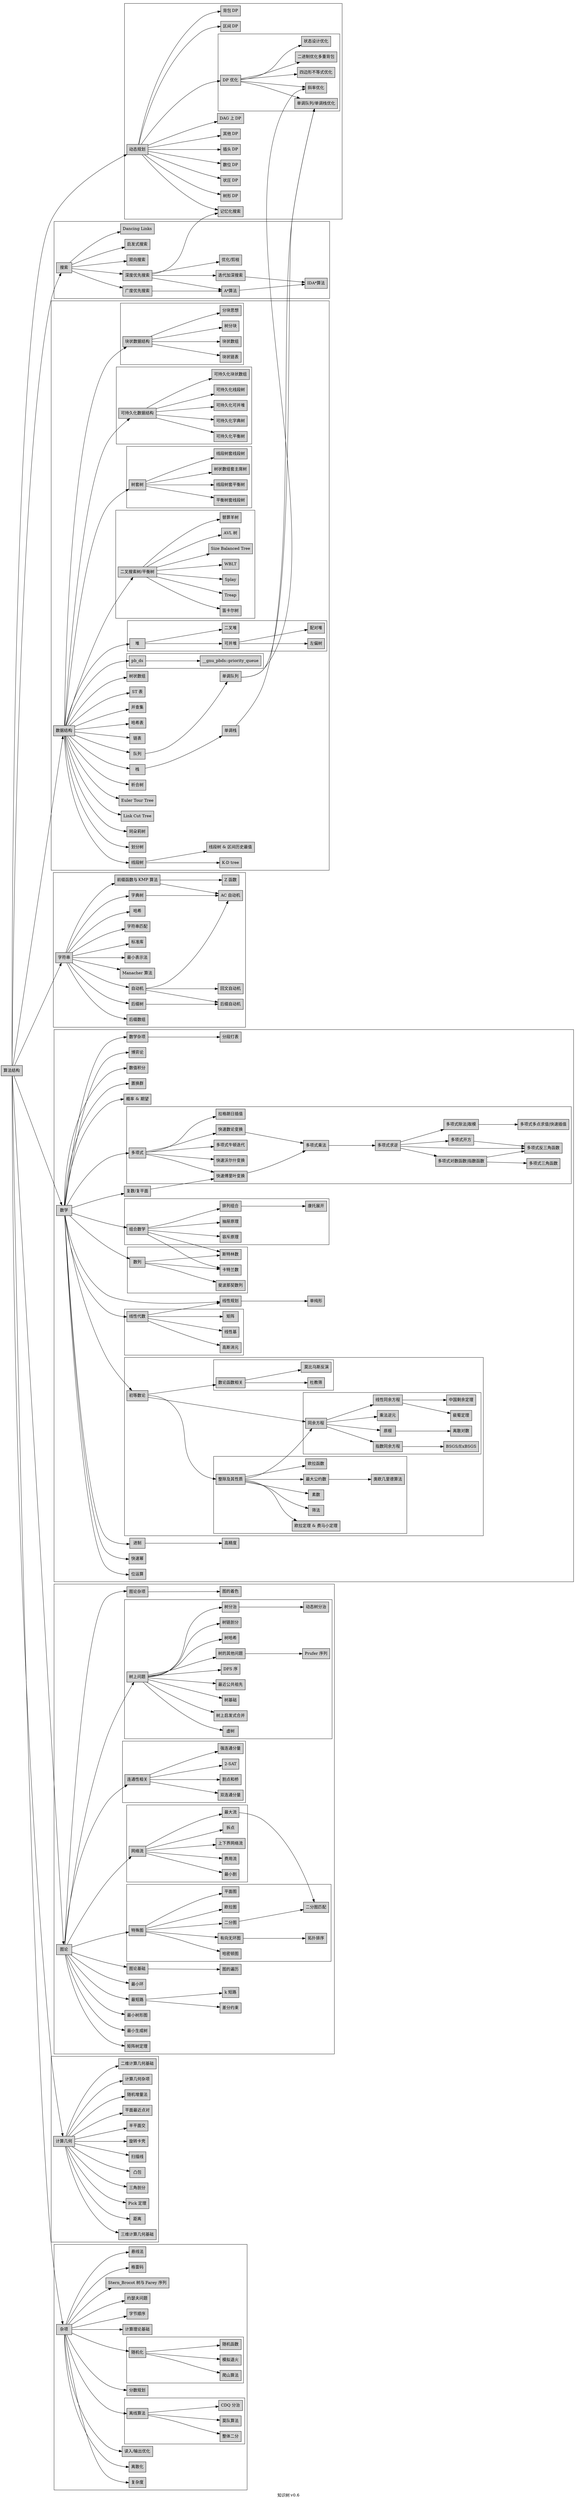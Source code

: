 digraph{
    graph[rankdir=LR,ranksep=1.5];
    node[shape=box,style=filled];

    root[label="算法结构"];
    root -> { dp, search, string, math, ds, gra, geometry, misc }

    subgraph cluster_search{/*{{{*/
        search[label="搜索"];
        search_opt[label="优化/剪枝"];
        search_dfs[label="深度优先搜索"];
        search_bfs[label="广度优先搜索"];
        search_bidir[label="双向搜索"];
        search_heuristic[label="启发式搜索"];
        search_astar[label="A*算法"];
        search_iter[label="迭代加深搜索"];
        search_ida[label="IDA*算法"];
        //search_back[label="回溯法"];
        search_dlx[label="Dancing Links"];

        search -> {
            search_dfs,
                search_bfs,
                search_bidir,
                search_heuristic,
                //search_back,
                search_dlx
        }
        search_dfs -> search_opt ;
        search_dfs -> search_astar;
        search_bfs -> search_astar -> search_ida ;
        search_dfs -> search_iter -> search_ida ;
    }/*}}}*/

    subgraph cluster_dp{/*{{{*/
        //bgcolor="green";

        dp[label="动态规划"];
        dp_memo[label="记忆化搜索"];
        dp_knapsack[label="背包 DP"];
        dp_interval[label="区间 DP"];
        dp_dag[label="DAG 上 DP"];
        dp_tree[label="树形 DP"];
        dp_state[label="状圧 DP"];
        dp_number[label="数位 DP"];
        dp_plug[label="插头 DP"];
        dp_misc[label="其他 DP"];

        subgraph cluster_dp_opt{
            dp_opt[label="DP 优化"];
            dp_opt_bin_mon_que_stack[label="单调队列/单调栈优化"];
            dp_opt_con_hull_opt[label="斜率优化"];
            dp_opt_knu_yao_qua_ine[label="四边形不等式优化"];
            dp_opt_bin_knapsack[label="二进制优化多重背包"];
            dp_opt_sta_opt[label="状态设计优化"];

            dp_opt ->{
                dp_opt_bin_knapsack,
                    dp_opt_bin_mon_que_stack,
                    dp_opt_con_hull_opt,
                    dp_opt_knu_yao_qua_ine,
                    dp_opt_sta_opt
            }
        }

        dp -> { 
            dp_memo,
                dp_knapsack,
                dp_interval,
                dp_dag,
                dp_tree,
                dp_state,
                dp_number,
                dp_plug,
                dp_opt,
                dp_misc
        }
    }/*}}}*/

    subgraph cluster_string{/*{{{*/
        string[label="字符串"];
        string_stl[label="标准库"];
        string_match[label="字符串匹配"];
        string_hash[label="哈希"];
        string_pre[label="前缀函数与 KMP 算法"];
        string_z[label="Z 函数"];
        string_trie[label="字典树"];
        string_sa[label="后缀数组"];
        string_auto[label="自动机"];
        string_ac[label="AC 自动机"];
        string_sam[label="后缀自动机"];
        string_pam[label="回文自动机"];
        string_suf_tree[label="后缀树"];
        string_manacher[label="Manacher 算法"];
        string_min[label="最小表示法"];

        string -> {
            string_stl,
                string_match,
                string_hash,
                string_pre,
                string_trie,
                string_auto,
                string_sa, string_suf_tree,
                string_manacher,
                string_min
        }
        string_auto -> { string_ac,string_sam,string_pam}
        string_pre -> {string_ac,string_z};
        string_suf_tree -> string_sam;
        string_trie -> string_ac;

    }/*}}}*/

    subgraph cluster_math { /*{{{*/
        math[label="数学"];
        math_base[label="进制"];
        math_bit[label="位运算"];
        math_bignum[label="高精度"];
        math_quick_pow[label="快速幂"];

        subgraph cluster_num_theorem{/*{{{*/
            math_num_theorem[label="初等数论"];
            subgraph cluster_math_div{/*{{{*/
                math_div[label="整除及其性质"];
                math_prime[label="素数"];
                math_gcd[label="最大公约数"];
                math_euler[label="欧拉函数"];
                math_fermat[label="欧拉定理 & 费马小定理"];
                math_sieve[label="筛法"];
                math_euclidean_like[label="类欧几里德算法"];

                math_div -> {
                    math_prime,
                        math_gcd,
                        math_euler,
                        math_fermat,
                        math_sieve
                }
                math_gcd -> math_euclidean_like;
            }/*}}}*/
            subgraph cluster_math_modular{/*{{{*/
                math_modular[label="同余方程"];
                math_bezouts[label="裴蜀定理"];
                math_inverse[label="乘法逆元"];
                math_linear_equation[label="线性同余方程"];
                math_exp_equation[label="指数同余方程"];
                math_crt[label="中国剩余定理"];
                math_bsgs[label="BSGS/ExBSGS"];
                math_primitive_root[label="原根"];
                math_discrete_log[label="离散对数"];

                math_modular -> {
                    math_inverse,
                        math_primitive_root,
                        math_linear_equation,
                        math_exp_equation
                }
                math_linear_equation -> math_crt;
                //math_inverse -> math_crt;
                math_primitive_root -> math_discrete_log;
                math_linear_equation -> math_bezouts ;
                math_exp_equation -> math_bsgs;
            }/*}}}*/
            subgraph cluster_math_num_the_func{/*{{{*/
                math_num_the_func[label="数论函数相关"];
                math_mobius[label=" 莫比乌斯反演"];
                math_du_sieves[label="杜教筛"];

                math_num_the_func -> {
                    math_mobius,
                        math_du_sieves
                }
            }/*}}}*/

            math_div -> math_modular;
            math_num_theorem -> {
                math_div,
                    math_modular,
                    math_num_the_func
            }
        }/*}}}*/
        subgraph cluster_math_linear_algebra{/*{{{*/
            math_linear_algebra[label="线性代数"];
            math_matrix[label="矩阵"];
            math_gauss[label="高斯消元"];
            math_basis[label="线性基"];

            math_linear_algebra -> {
                math_matrix,
                    math_gauss,
                    math_basis
            }
        }/*}}}*/
        math_linear_programming[label="线性规划"];
        math_simplex[label="单纯形"];
        subgraph cluster_math_array{/*{{{*/
            math_array[label="数列"];
            math_stirling[label="斯特林数"];
            math_catalan[label="卡特兰数"];
            math_fibonacci[label="斐波那契数列"];

            math_array -> {
                math_stirling,
                    math_catalan,
                    math_fibonacci
            }
        }/*}}}*/
        subgraph cluster_math_comb{/*{{{*/
            math_comb[label="组合数学"];
            math_combination[label="排列组合"];
            math_cantor[label="康托展开"];
            math_inc_exc_pri[label="容斥原理"];
            math_dra_pri[label="抽屉原理"];

            math_comb -> {
                math_combination,
                    math_catalan,
                    math_stirling,
                    math_inc_exc_pri,
                    math_dra_pri
            }
            math_combination -> math_cantor;
        }/*}}}*/
        math_complex[label="复数/复平面"];
        subgraph cluster_math_poly{/*{{{*/
            math_poly[label="多项式"];//1
            math_poly_inv_tri_func[label="多项式反三角函数"];//3
            math_poly_tri_func[label="多项式三角函数"];//4
            math_poly_mul_eval_inter[label="多项式多点求值|快速插值"];//5
            math_poly_newton[label="多项式牛顿迭代"];//6
            math_poly_ln_exp[label="多项式对数函数|指数函数"];//7
            math_poly_div_mod[label="多项式除法|取模"];//8
            math_poly_sqrt[label="多项式开方"];//9
            math_poly_inv[label="多项式求逆"];//10
            math_poly_lagrange_poly[label="拉格朗日插值"];//2
            math_poly_fwt[label="快速沃尔什变换"];//11
            math_poly_ntt[label="快速数论变换"];//12
            math_poly_fft[label="快速傅里叶变换"];//13
            math_poly_mul[label="多项式乘法"];//14

            math_poly -> {
                math_poly_newton,
                    math_poly_lagrange_poly,
                    math_poly_fwt,
                    math_poly_ntt,
                    math_poly_fft

                        /*math_poly_lagrange_poly,
                          math_poly_fft,
                          math_poly_ntt,
                          math_poly_fwt,
                          math_poly_inv,
                          math_poly_sqrt,
                          math_poly_div_mod,
                          math_poly_ln_exp,
                          math_poly_newton,
                          math_poly_mul_eval_inter,
                          math_poly_tri_func,
                          math_poly_inv_tri_func*/
            }
            {math_poly_ntt,math_poly_fft} -> math_poly_mul;
            math_poly_mul -> math_poly_inv;
            math_poly_inv -> {
                math_poly_ln_exp,
                    math_poly_div_mod,
                    math_poly_sqrt
            }
            math_poly_ln_exp -> math_poly_tri_func;
            { math_poly_ln_exp,
                math_poly_sqrt,
                math_poly_inv} -> math_poly_inv_tri_func;
            math_poly_div_mod -> math_poly_mul_eval_inter;
        }/*}}}*/
        math_dictionary[label="分段打表"];
        math_expectation[label="概率 & 期望"];
        math_permutation_group[label="置换群"];
        math_integral[label="数值积分"];
        math_game_theory[label="博弈论"];
        math_misc[label="数学杂项"];

        math -> {
            math_base,
                math_bit,
                math_quick_pow,
                math_linear_algebra,
                math_complex,
                math_num_theorem,
                math_array,
                math_poly,
                math_comb,
                math_expectation,
                math_permutation_group,
                math_integral,
                math_linear_programming,
                math_game_theory,
                math_misc
        }
        math_complex -> math_poly_fft;
        math_linear_programming -> math_simplex;
        math_base -> math_bignum;
        math_linear_algebra -> math_linear_programming;
        math_misc -> math_dictionary;
    }/*}}}*/

    subgraph cluster_ds{/*{{{*/
        ds[label="数据结构"];
        ds_stack[label="栈"];
        ds_queue[label="队列"];
        ds_linked_list[label="链表"];
        ds_hash[label="哈希表"];
        ds_dsu[label="并查集"];
        ds_monotonous_stack[label="单调栈"];
        ds_monotonous_queue[label="单调队列"];
        ds_sparse_table[label="ST 表"];
        ds_bit[label="树状数组"];
        ds_segment[label="线段树"];
        ds_segment_tree_beats[label="线段树 & 区间历史最值"];
        ds_dividing[label="划分树"];
        ds_odt[label="珂朵莉树"];
        ds_lct[label="Link Cut Tree"];
        ds_ett[label="Euler Tour Tree"];
        ds_divide_combine[label="析合树"];

        subgraph cluster_ds_pbds{
            ds_pbds[label="pb_ds"];
            ds_pb_ds_priority_queue[label="__gnu_pbds::priority_queue"];

            ds_pbds -> ds_pb_ds_priority_queue;
        }

        subgraph cluster_ds_heap{
            ds_heap[label="堆"];
            ds_binary_heap[label="二叉堆"];
            ds_merge_heap[label="可并堆"];
            ds_pairing_heap[label="配对堆"];
            ds_leftist_tree[label="左偏树"];

            ds_heap -> {
                ds_binary_heap,
                    ds_merge_heap
            }
            ds_merge_heap -> ds_pairing_heap;
            ds_merge_heap -> ds_leftist_tree;
        }
        subgraph cluster_ds_bst{
            ds_bst[label="二叉搜索树/平衡树"];
            ds_treap[label="Treap"];
            ds_splay[label="Splay"];
            ds_wblt[label="WBLT"];
            ds_sbt[label="Size Balanced Tree"];
            ds_avl[label="AVL 树"];
            ds_scapegoat[label="替罪羊树"];
            ds_cartesian_tree[label="笛卡尔树"];

            ds_bst -> {
                ds_treap,
                    ds_splay,
                    ds_wblt,
                    ds_sbt,
                    ds_avl,
                    ds_scapegoat,
                    ds_cartesian_tree
            }
        }
        subgraph cluster_ds_dsids{
            ds_dsids[label="树套树"];
            ds_seg_in_seg[label="线段树套线段树"];
            ds_seg_in_balanced[label="平衡树套线段树"];
            ds_balanced_in_seg[label="线段树套平衡树"];
            ds_persistent_in_bit[label="树状数组套主席树"];

            ds_dsids -> {
                ds_seg_in_seg,
                    ds_seg_in_balanced,
                    ds_balanced_in_seg,
                    ds_persistent_in_bit
            }
        }
        ds_k_dtree[label="K-D tree"];

        subgraph cluster_ds_persis{
            ds_persis[label="可持久化数据结构"];
            ds_persistent_seg[label="可持久化线段树"];
            ds_persistent_block_array[label="可持久化块状数组"];
            ds_persistent_balanced[label="可持久化平衡树"];
            ds_persistent_trie[label="可持久化字典树"];
            ds_persistent_heap[label="可持久化可并堆"];

            ds_persis -> {
                ds_persistent_seg,
                    ds_persistent_block_array,
                    ds_persistent_balanced,
                    ds_persistent_trie,
                    ds_persistent_heap
            }
        }
        subgraph cluster_ds_block{
            ds_block[label="块状数据结构"];
            ds_square_root_decomposition[label="分块思想"];
            ds_block_list[label="块状链表"];
            ds_block_array[label="块状数组"];
            ds_tree_decompose[label="树分块"];

            ds_block -> {
                ds_square_root_decomposition,
                    ds_block_list,
                    ds_block_array,
                    ds_tree_decompose
            }
        }

        ds -> {
            ds_pbds,
                ds_stack,
                ds_queue,
                ds_linked_list,
                ds_hash,
                ds_dsu,
                ds_heap,
                ds_block,
                ds_sparse_table,
                ds_bit,
                ds_segment,
                ds_dividing,
                ds_bst,
                ds_dsids,
                ds_persis,
                ds_odt,
                ds_lct,
                ds_ett,
                ds_divide_combine
        }
        ds_segment -> ds_segment_tree_beats;
        ds_segment -> ds_k_dtree;
        //ds_segment -> ds_persistent_seg;

        ds_stack -> ds_monotonous_stack;
        ds_queue -> ds_monotonous_queue;
        ds_monotonous_stack -> dp_opt_bin_mon_que_stack;
        ds_monotonous_queue -> dp_opt_bin_mon_que_stack;
        ds_monotonous_queue -> dp_opt_con_hull_opt;
        //ds_bst -> ds_persistent_balanced;
        //ds_merge_heap -> ds_persistent_heap;
    }/*}}}*/

    subgraph cluster_gra{/*{{{*/
        gra[label="图论"];
        graph_basic[label="图论基础"];
        graph_traverse[label="图的遍历"];
        graph_matrix_tree[label="矩阵树定理"];
        graph_mst[label="最小生成树"];
        graphst[label="最小树形图"];
        graph_shortest_path[label="最短路"];
        graph_differential_constraints[label="差分约束"];
        graph_kth_path[label="k 短路"];
        graph_min_circle[label="最小环"];
        graph_color[label="图的着色"];

        subgraph cluster_gra_spe_gra{
            gra_spe_gra[label="特殊图"];
            graph_euler[label="欧拉图"];
            graph_planar[label="平面图"];
            graph_hamilton[label="哈密顿图"];
            graph_bi_graph[label="二分图"];
            graph_dag[label="有向无环图"];
            graph_topo[label="拓扑排序"];
            graph_bi_gra_match[label="二分图匹配"];

            gra_spe_gra -> {
                graph_euler,
                    graph_planar,
                    graph_hamilton,
                    graph_bi_graph,
                    graph_dag
            }

        }
        subgraph cluster_gra_flow{
            gra_flow[label="网络流"];
            graph_flow_node[label="拆点"];
            graph_flow_max_flow[label="最大流"];
            graph_flow_min_cut[label="最小割"];
            graph_flow_min_cost[label="费用流"];
            graph_flow_bound[label="上下界网络流"];

            gra_flow -> {
                graph_flow_node,
                    graph_flow_max_flow,
                    graph_flow_min_cut,
                    graph_flow_min_cost,
                    graph_flow_bound
            }
        }
        subgraph cluster_gra_com{
            gra_com[label="连通性相关"];
            graph_scc[label="强连通分量"];
            graph_bcc[label="双连通分量"];
            graph_bridge[label="割点和桥"];
            graph_2_sat[label="2-SAT"];

            gra_com -> {
                graph_scc,
                    graph_bcc,
                    graph_bridge,
                    graph_2_sat
            }
        }
        subgraph cluster_gra_tree{
            gra_tree[label="树上问题"];
            graph_tree_basic[label="树基础"];
            graph_lca[label="最近公共祖先"];
            graph_dfs_order[label="DFS 序"];
            graph_tree_misc[label="树的其他问题"];
            graph_tree_hash[label="树哈希"];
            graph_heavy_light_decomposition[label="树链剖分"];
            graph_tree_divide[label="树分治"];
            graph_dynamic_tree_divide[label="动态树分治"];
            graph_virtual_tree[label="虚树"];
            graph_dsu_on_tree[label="树上启发式合并"];
            graph_prufer[label="Prufer 序列"];

            gra_tree -> {
                graph_tree_basic,
                    graph_lca,
                    graph_dfs_order,
                    graph_tree_misc,
                    graph_tree_hash,
                    graph_heavy_light_decomposition,
                    graph_tree_divide,
                    graph_virtual_tree,
                    graph_dsu_on_tree
            }
            graph_tree_divide -> graph_dynamic_tree_divide;
            graph_tree_misc -> graph_prufer;
        }
        graph_misc[label="图论杂项"];

        gra -> {
            graph_basic,
                gra_tree,
                graph_matrix_tree,
                graph_mst,
                graphst,
                graph_shortest_path,
                gra_com,
                graph_min_circle,
                gra_flow,
                gra_spe_gra,
                graph_misc
        }
        graph_basic -> graph_traverse;
        graph_shortest_path -> graph_differential_constraints;
        graph_misc -> graph_color;
        graph_shortest_path -> graph_kth_path;
        graph_dag -> graph_topo;
        graph_bi_graph -> graph_bi_gra_match;
        graph_flow_max_flow -> graph_bi_gra_match;
    }/*}}}*/


    subgraph cluster_geometry{/*{{{*/
        geometry[label="计算几何"];
        geometry_2d[label="二维计算几何基础"];
        geometry_3d[label="三维计算几何基础"];
        geometry_distance[label="距离"];
        geometry_pick[label="Pick 定理"];
        geometry_triangulation[label="三角剖分"];
        geometry_convex_hull[label="凸包"];
        geometry_scanning[label="扫描线"];
        geometry_rotating_calipers[label="旋转卡壳"];
        geometry_half_plane_intersection[label="半平面交"];
        geometry_nearest_points[label="平面最近点对"];
        geometry_random_incremental[label="随机增量法"];
        geometry_magic[label="计算几何杂项"];

        geometry -> {
            geometry_2d,
                geometry_3d,
                geometry_distance,
                geometry_pick,
                geometry_triangulation,
                geometry_convex_hull,
                geometry_scanning,
                geometry_rotating_calipers,
                geometry_half_plane_intersection,
                geometry_nearest_points,
                geometry_random_incremental,
                geometry_magic
        }
    }/*}}}*/
    subgraph cluster_misc{/*{{{*/
        misc[label="杂项"];
        misc_io[label="读入/输出优化"];
        misc_complexity[label="复杂度"];
        misc_discrete[label="离散化"];

        subgraph cluster_misc_offline{
            misc_offline[label="离线算法"];
            misc_cdq_divide[label="CDQ 分治"];
            misc_parallel_binsearch[label="整体二分"];
            misc_mo_algo[label="莫队算法"];

            misc_offline -> {
                misc_cdq_divide,
                    misc_parallel_binsearch,
                    misc_mo_algo
            }
        }
        misc_fractional_programming[label="分数规划"];
        subgraph cluster_misc_random{
            misc_random[label="随机化"];
            misc_random_func[label="随机函数"];
            misc_hill_climbing[label="爬山算法"];
            misc_simulated_annealing[label="模拟退火"];
            misc_random -> {
                misc_random_func,
                    misc_hill_climbing,
                    misc_simulated_annealing
            }
        }
        misc_largest_matrix[label="悬线法"];
        misc_cc_basic[label="计算理论基础"];
        misc_endianness[label="字节顺序"];
        misc_josephus[label="约瑟夫问题"];
        misc_stern_brocot[label="Stern_Brocot 树与 Farey 序列"];
        misc_gray_code[label="格雷码"];

        misc -> {
            misc_io,
                misc_complexity,
                misc_discrete,
                misc_offline,
                misc_fractional_programming,
                misc_random,
                misc_largest_matrix,
                misc_cc_basic,
                misc_endianness,
                misc_josephus,
                misc_stern_brocot,
                misc_gray_code
        }
    }/*}}}*/


    //other relations
    search_dfs -> dp_memo;

    label="知识树 v0.6";
}
